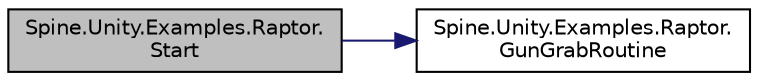 digraph "Spine.Unity.Examples.Raptor.Start"
{
 // LATEX_PDF_SIZE
  edge [fontname="Helvetica",fontsize="10",labelfontname="Helvetica",labelfontsize="10"];
  node [fontname="Helvetica",fontsize="10",shape=record];
  rankdir="LR";
  Node1 [label="Spine.Unity.Examples.Raptor.\lStart",height=0.2,width=0.4,color="black", fillcolor="grey75", style="filled", fontcolor="black",tooltip=" "];
  Node1 -> Node2 [color="midnightblue",fontsize="10",style="solid",fontname="Helvetica"];
  Node2 [label="Spine.Unity.Examples.Raptor.\lGunGrabRoutine",height=0.2,width=0.4,color="black", fillcolor="white", style="filled",URL="$class_spine_1_1_unity_1_1_examples_1_1_raptor.html#a928b5144a5e9ce20d581111c85843544",tooltip=" "];
}
